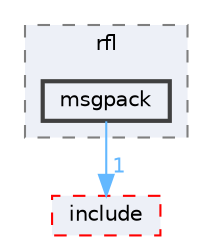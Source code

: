 digraph "external/reflect-cpp/src/rfl/msgpack"
{
 // LATEX_PDF_SIZE
  bgcolor="transparent";
  edge [fontname=Helvetica,fontsize=10,labelfontname=Helvetica,labelfontsize=10];
  node [fontname=Helvetica,fontsize=10,shape=box,height=0.2,width=0.4];
  compound=true
  subgraph clusterdir_b4343597247f4e6c17c01575f362c2a5 {
    graph [ bgcolor="#edf0f7", pencolor="grey50", label="rfl", fontname=Helvetica,fontsize=10 style="filled,dashed", URL="dir_b4343597247f4e6c17c01575f362c2a5.html",tooltip=""]
  dir_949c777ce7e3f2df4f43f139af6b80f4 [label="msgpack", fillcolor="#edf0f7", color="grey25", style="filled,bold", URL="dir_949c777ce7e3f2df4f43f139af6b80f4.html",tooltip=""];
  }
  dir_52db5b9842da2a9d3126408803d2a092 [label="include", fillcolor="#edf0f7", color="red", style="filled,dashed", URL="dir_52db5b9842da2a9d3126408803d2a092.html",tooltip=""];
  dir_949c777ce7e3f2df4f43f139af6b80f4->dir_52db5b9842da2a9d3126408803d2a092 [headlabel="1", labeldistance=1.5 headhref="dir_000506_000385.html" href="dir_000506_000385.html" color="steelblue1" fontcolor="steelblue1"];
}
